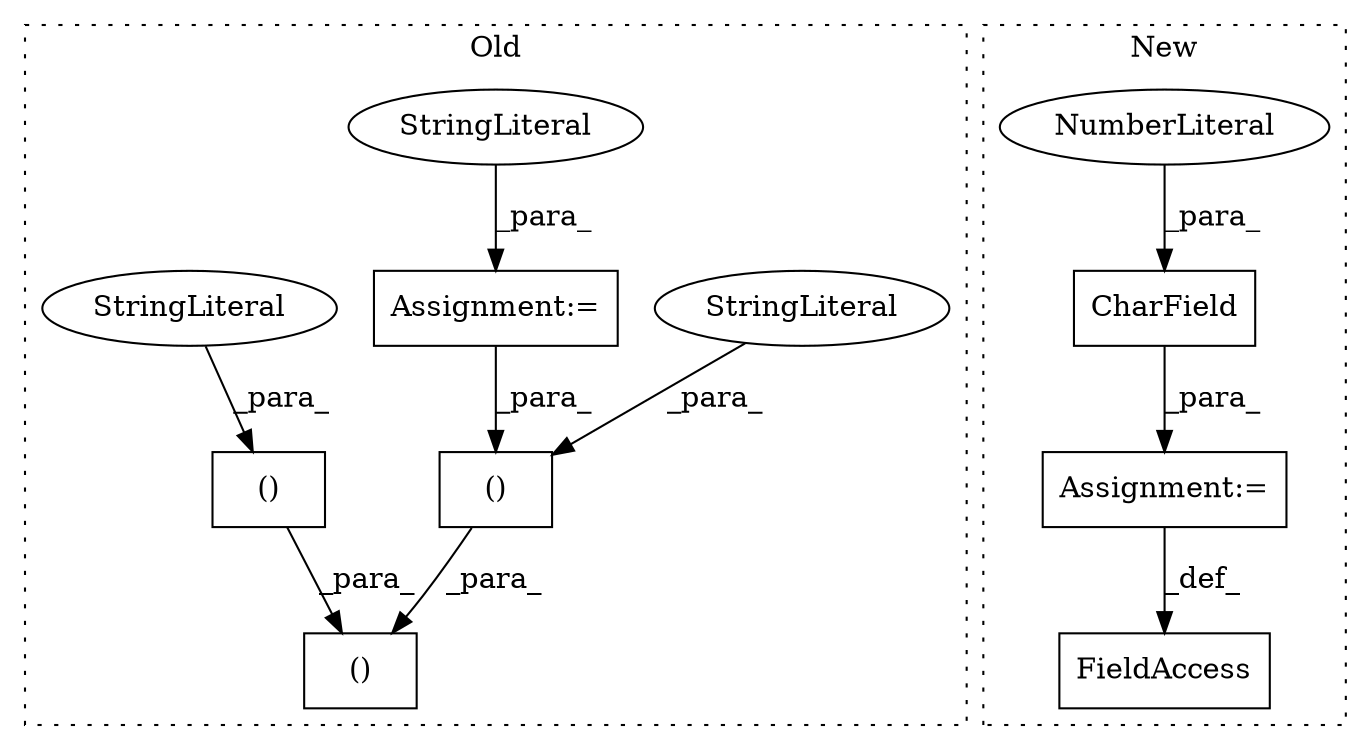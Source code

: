 digraph G {
subgraph cluster0 {
1 [label="()" a="106" s="6919" l="28" shape="box"];
4 [label="StringLiteral" a="45" s="6941" l="6" shape="ellipse"];
7 [label="()" a="106" s="6532" l="416" shape="box"];
8 [label="Assignment:=" a="7" s="6497" l="1" shape="box"];
9 [label="()" a="106" s="6738" l="40" shape="box"];
10 [label="StringLiteral" a="45" s="6498" l="3" shape="ellipse"];
11 [label="StringLiteral" a="45" s="6761" l="17" shape="ellipse"];
label = "Old";
style="dotted";
}
subgraph cluster1 {
2 [label="CharField" a="32" s="7068,7151" l="10,1" shape="box"];
3 [label="NumberLiteral" a="34" s="7078" l="1" shape="ellipse"];
5 [label="FieldAccess" a="22" s="7046" l="14" shape="box"];
6 [label="Assignment:=" a="7" s="7060" l="1" shape="box"];
label = "New";
style="dotted";
}
1 -> 7 [label="_para_"];
2 -> 6 [label="_para_"];
3 -> 2 [label="_para_"];
4 -> 1 [label="_para_"];
6 -> 5 [label="_def_"];
8 -> 1 [label="_para_"];
9 -> 7 [label="_para_"];
10 -> 8 [label="_para_"];
11 -> 9 [label="_para_"];
}